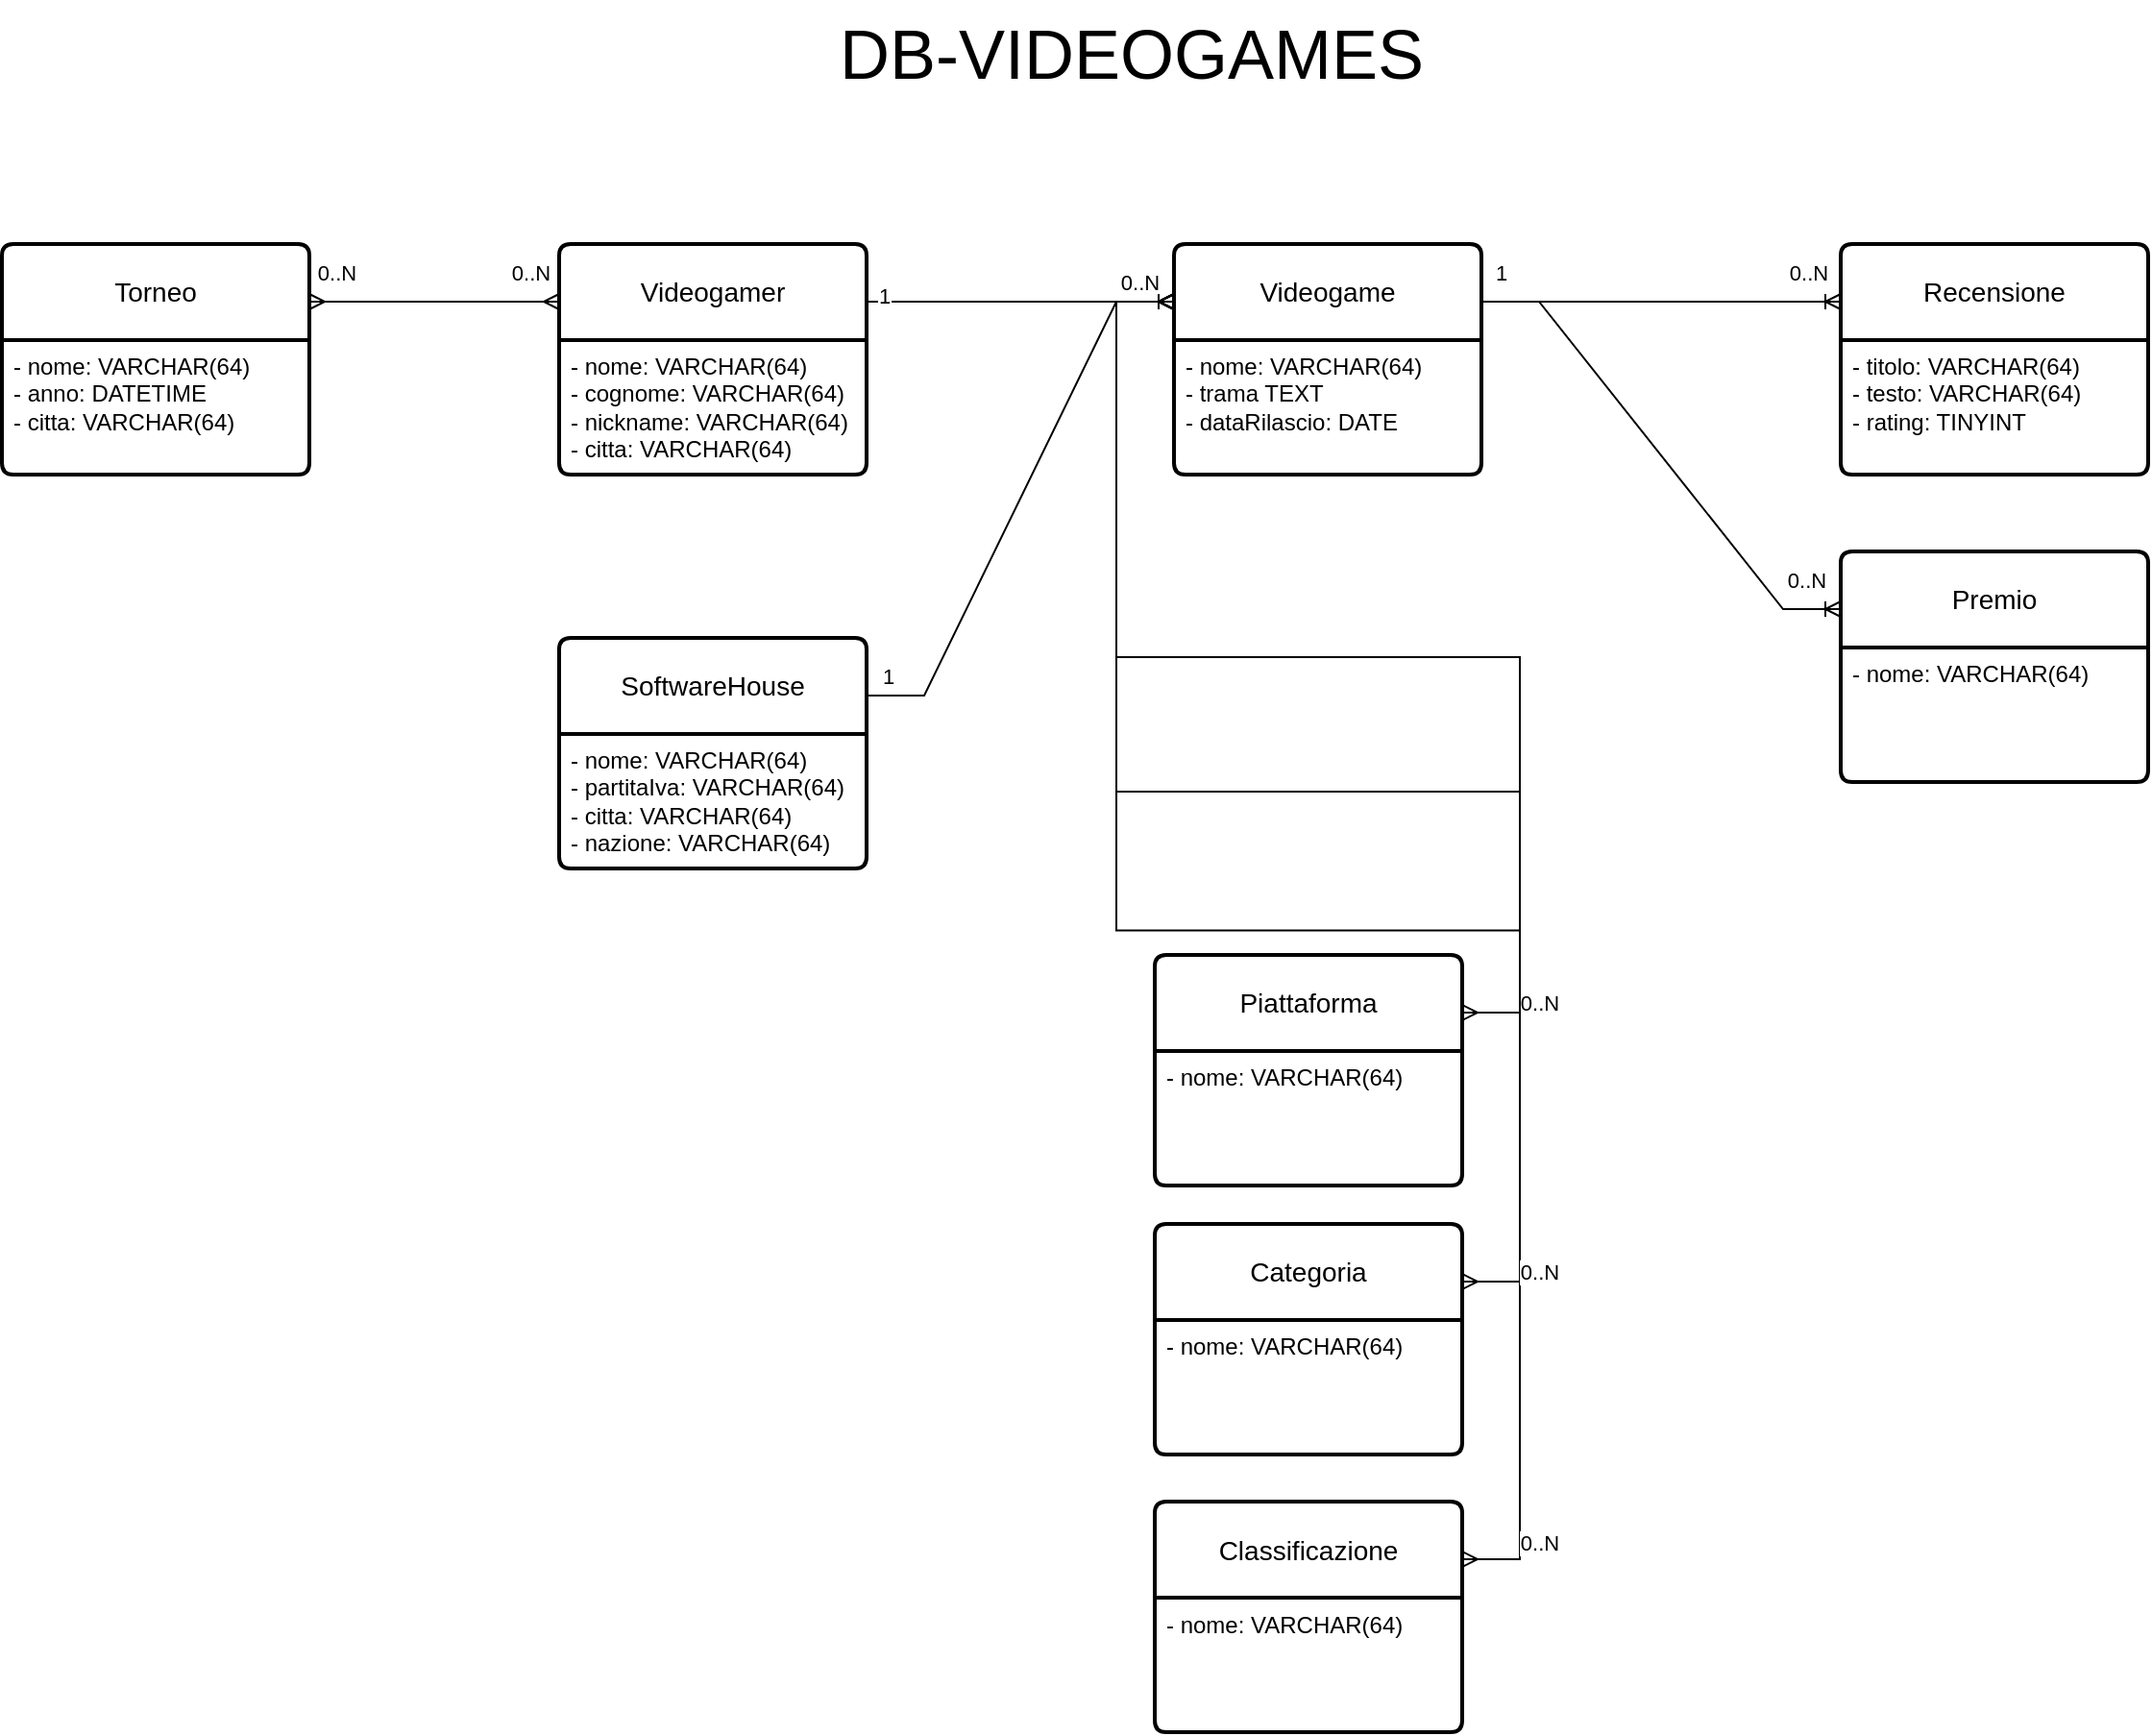 <mxfile version="22.1.3" type="device">
  <diagram name="Pagina-1" id="sS_ePUqS6b2oJtNiCEh-">
    <mxGraphModel dx="3269" dy="1260" grid="1" gridSize="10" guides="1" tooltips="1" connect="1" arrows="1" fold="1" page="1" pageScale="1" pageWidth="827" pageHeight="1169" math="0" shadow="0">
      <root>
        <mxCell id="0" />
        <mxCell id="1" parent="0" />
        <mxCell id="axz_W3k_3GhzBwSs56df-1" value="Videogame" style="swimlane;childLayout=stackLayout;horizontal=1;startSize=50;horizontalStack=0;rounded=1;fontSize=14;fontStyle=0;strokeWidth=2;resizeParent=0;resizeLast=1;shadow=0;dashed=0;align=center;arcSize=4;whiteSpace=wrap;html=1;" vertex="1" parent="1">
          <mxGeometry x="50" y="197" width="160" height="120" as="geometry" />
        </mxCell>
        <mxCell id="axz_W3k_3GhzBwSs56df-2" value="- nome: VARCHAR(64)&lt;br&gt;- trama TEXT&lt;br&gt;- dataRilascio: DATE" style="align=left;strokeColor=none;fillColor=none;spacingLeft=4;fontSize=12;verticalAlign=top;resizable=0;rotatable=0;part=1;html=1;" vertex="1" parent="axz_W3k_3GhzBwSs56df-1">
          <mxGeometry y="50" width="160" height="70" as="geometry" />
        </mxCell>
        <mxCell id="axz_W3k_3GhzBwSs56df-3" value="SoftwareHouse" style="swimlane;childLayout=stackLayout;horizontal=1;startSize=50;horizontalStack=0;rounded=1;fontSize=14;fontStyle=0;strokeWidth=2;resizeParent=0;resizeLast=1;shadow=0;dashed=0;align=center;arcSize=4;whiteSpace=wrap;html=1;" vertex="1" parent="1">
          <mxGeometry x="-270" y="402" width="160" height="120" as="geometry" />
        </mxCell>
        <mxCell id="axz_W3k_3GhzBwSs56df-4" value="- nome: VARCHAR(64)&lt;br&gt;- partitaIva: VARCHAR(64)&lt;br&gt;- citta: VARCHAR(64)&lt;br&gt;- nazione: VARCHAR(64)" style="align=left;strokeColor=none;fillColor=none;spacingLeft=4;fontSize=12;verticalAlign=top;resizable=0;rotatable=0;part=1;html=1;" vertex="1" parent="axz_W3k_3GhzBwSs56df-3">
          <mxGeometry y="50" width="160" height="70" as="geometry" />
        </mxCell>
        <mxCell id="axz_W3k_3GhzBwSs56df-10" value="Piattaforma" style="swimlane;childLayout=stackLayout;horizontal=1;startSize=50;horizontalStack=0;rounded=1;fontSize=14;fontStyle=0;strokeWidth=2;resizeParent=0;resizeLast=1;shadow=0;dashed=0;align=center;arcSize=4;whiteSpace=wrap;html=1;" vertex="1" parent="1">
          <mxGeometry x="40" y="567" width="160" height="120" as="geometry" />
        </mxCell>
        <mxCell id="axz_W3k_3GhzBwSs56df-11" value="- nome: VARCHAR(64)" style="align=left;strokeColor=none;fillColor=none;spacingLeft=4;fontSize=12;verticalAlign=top;resizable=0;rotatable=0;part=1;html=1;" vertex="1" parent="axz_W3k_3GhzBwSs56df-10">
          <mxGeometry y="50" width="160" height="70" as="geometry" />
        </mxCell>
        <mxCell id="axz_W3k_3GhzBwSs56df-15" value="Categoria" style="swimlane;childLayout=stackLayout;horizontal=1;startSize=50;horizontalStack=0;rounded=1;fontSize=14;fontStyle=0;strokeWidth=2;resizeParent=0;resizeLast=1;shadow=0;dashed=0;align=center;arcSize=4;whiteSpace=wrap;html=1;" vertex="1" parent="1">
          <mxGeometry x="40" y="707" width="160" height="120" as="geometry" />
        </mxCell>
        <mxCell id="axz_W3k_3GhzBwSs56df-16" value="- nome: VARCHAR(64)" style="align=left;strokeColor=none;fillColor=none;spacingLeft=4;fontSize=12;verticalAlign=top;resizable=0;rotatable=0;part=1;html=1;" vertex="1" parent="axz_W3k_3GhzBwSs56df-15">
          <mxGeometry y="50" width="160" height="70" as="geometry" />
        </mxCell>
        <mxCell id="axz_W3k_3GhzBwSs56df-18" value="Classificazione" style="swimlane;childLayout=stackLayout;horizontal=1;startSize=50;horizontalStack=0;rounded=1;fontSize=14;fontStyle=0;strokeWidth=2;resizeParent=0;resizeLast=1;shadow=0;dashed=0;align=center;arcSize=4;whiteSpace=wrap;html=1;" vertex="1" parent="1">
          <mxGeometry x="40" y="851.5" width="160" height="120" as="geometry" />
        </mxCell>
        <mxCell id="axz_W3k_3GhzBwSs56df-19" value="- nome: VARCHAR(64)" style="align=left;strokeColor=none;fillColor=none;spacingLeft=4;fontSize=12;verticalAlign=top;resizable=0;rotatable=0;part=1;html=1;" vertex="1" parent="axz_W3k_3GhzBwSs56df-18">
          <mxGeometry y="50" width="160" height="70" as="geometry" />
        </mxCell>
        <mxCell id="axz_W3k_3GhzBwSs56df-20" value="Videogamer" style="swimlane;childLayout=stackLayout;horizontal=1;startSize=50;horizontalStack=0;rounded=1;fontSize=14;fontStyle=0;strokeWidth=2;resizeParent=0;resizeLast=1;shadow=0;dashed=0;align=center;arcSize=4;whiteSpace=wrap;html=1;" vertex="1" parent="1">
          <mxGeometry x="-270" y="197" width="160" height="120" as="geometry" />
        </mxCell>
        <mxCell id="axz_W3k_3GhzBwSs56df-21" value="- nome: VARCHAR(64)&lt;br&gt;- cognome: VARCHAR(64)&lt;br&gt;- nickname: VARCHAR(64)&lt;br&gt;- citta: VARCHAR(64)" style="align=left;strokeColor=none;fillColor=none;spacingLeft=4;fontSize=12;verticalAlign=top;resizable=0;rotatable=0;part=1;html=1;" vertex="1" parent="axz_W3k_3GhzBwSs56df-20">
          <mxGeometry y="50" width="160" height="70" as="geometry" />
        </mxCell>
        <mxCell id="axz_W3k_3GhzBwSs56df-23" value="Torneo" style="swimlane;childLayout=stackLayout;horizontal=1;startSize=50;horizontalStack=0;rounded=1;fontSize=14;fontStyle=0;strokeWidth=2;resizeParent=0;resizeLast=1;shadow=0;dashed=0;align=center;arcSize=4;whiteSpace=wrap;html=1;" vertex="1" parent="1">
          <mxGeometry x="-560" y="197" width="160" height="120" as="geometry" />
        </mxCell>
        <mxCell id="axz_W3k_3GhzBwSs56df-24" value="- nome: VARCHAR(64)&lt;br&gt;- anno: DATETIME&lt;br&gt;- citta: VARCHAR(64)" style="align=left;strokeColor=none;fillColor=none;spacingLeft=4;fontSize=12;verticalAlign=top;resizable=0;rotatable=0;part=1;html=1;" vertex="1" parent="axz_W3k_3GhzBwSs56df-23">
          <mxGeometry y="50" width="160" height="70" as="geometry" />
        </mxCell>
        <mxCell id="axz_W3k_3GhzBwSs56df-25" value="Recensione" style="swimlane;childLayout=stackLayout;horizontal=1;startSize=50;horizontalStack=0;rounded=1;fontSize=14;fontStyle=0;strokeWidth=2;resizeParent=0;resizeLast=1;shadow=0;dashed=0;align=center;arcSize=4;whiteSpace=wrap;html=1;" vertex="1" parent="1">
          <mxGeometry x="397" y="197" width="160" height="120" as="geometry" />
        </mxCell>
        <mxCell id="axz_W3k_3GhzBwSs56df-26" value="- titolo: VARCHAR(64)&lt;br&gt;- testo: VARCHAR(64)&lt;br&gt;- rating: TINYINT" style="align=left;strokeColor=none;fillColor=none;spacingLeft=4;fontSize=12;verticalAlign=top;resizable=0;rotatable=0;part=1;html=1;" vertex="1" parent="axz_W3k_3GhzBwSs56df-25">
          <mxGeometry y="50" width="160" height="70" as="geometry" />
        </mxCell>
        <mxCell id="axz_W3k_3GhzBwSs56df-27" value="Premio" style="swimlane;childLayout=stackLayout;horizontal=1;startSize=50;horizontalStack=0;rounded=1;fontSize=14;fontStyle=0;strokeWidth=2;resizeParent=0;resizeLast=1;shadow=0;dashed=0;align=center;arcSize=4;whiteSpace=wrap;html=1;" vertex="1" parent="1">
          <mxGeometry x="397" y="357" width="160" height="120" as="geometry" />
        </mxCell>
        <mxCell id="axz_W3k_3GhzBwSs56df-28" value="- nome: VARCHAR(64)" style="align=left;strokeColor=none;fillColor=none;spacingLeft=4;fontSize=12;verticalAlign=top;resizable=0;rotatable=0;part=1;html=1;" vertex="1" parent="axz_W3k_3GhzBwSs56df-27">
          <mxGeometry y="50" width="160" height="70" as="geometry" />
        </mxCell>
        <mxCell id="axz_W3k_3GhzBwSs56df-39" value="" style="endArrow=none;html=1;rounded=0;entryX=0;entryY=0.25;entryDx=0;entryDy=0;" edge="1" parent="1" target="axz_W3k_3GhzBwSs56df-1">
          <mxGeometry relative="1" as="geometry">
            <mxPoint x="50" y="227" as="sourcePoint" />
            <mxPoint x="20" y="227" as="targetPoint" />
          </mxGeometry>
        </mxCell>
        <mxCell id="axz_W3k_3GhzBwSs56df-51" value="" style="edgeStyle=entityRelationEdgeStyle;fontSize=12;html=1;endArrow=ERmany;startArrow=ERmany;rounded=0;exitX=1;exitY=0.25;exitDx=0;exitDy=0;entryX=1;entryY=0.25;entryDx=0;entryDy=0;" edge="1" parent="1" source="axz_W3k_3GhzBwSs56df-10">
          <mxGeometry width="100" height="100" relative="1" as="geometry">
            <mxPoint x="210" y="467" as="sourcePoint" />
            <mxPoint x="50" y="227" as="targetPoint" />
          </mxGeometry>
        </mxCell>
        <mxCell id="axz_W3k_3GhzBwSs56df-52" value="0..N&lt;br&gt;" style="edgeLabel;html=1;align=center;verticalAlign=middle;resizable=0;points=[];" vertex="1" connectable="0" parent="axz_W3k_3GhzBwSs56df-51">
          <mxGeometry x="-0.935" y="2" relative="1" as="geometry">
            <mxPoint x="19" y="-3" as="offset" />
          </mxGeometry>
        </mxCell>
        <mxCell id="axz_W3k_3GhzBwSs56df-69" value="" style="edgeStyle=entityRelationEdgeStyle;fontSize=12;html=1;endArrow=ERmany;startArrow=ERmany;rounded=0;exitX=1;exitY=0.25;exitDx=0;exitDy=0;" edge="1" parent="1" source="axz_W3k_3GhzBwSs56df-15">
          <mxGeometry width="100" height="100" relative="1" as="geometry">
            <mxPoint x="-50" y="327" as="sourcePoint" />
            <mxPoint x="50" y="227" as="targetPoint" />
          </mxGeometry>
        </mxCell>
        <mxCell id="axz_W3k_3GhzBwSs56df-71" value="" style="edgeStyle=entityRelationEdgeStyle;fontSize=12;html=1;endArrow=ERmany;startArrow=ERmany;rounded=0;exitX=1;exitY=0.25;exitDx=0;exitDy=0;" edge="1" parent="1" source="axz_W3k_3GhzBwSs56df-18">
          <mxGeometry width="100" height="100" relative="1" as="geometry">
            <mxPoint x="-50" y="327" as="sourcePoint" />
            <mxPoint x="50" y="227" as="targetPoint" />
          </mxGeometry>
        </mxCell>
        <mxCell id="axz_W3k_3GhzBwSs56df-84" value="0..N" style="edgeLabel;html=1;align=center;verticalAlign=middle;resizable=0;points=[];" vertex="1" connectable="0" parent="axz_W3k_3GhzBwSs56df-71">
          <mxGeometry x="-0.868" y="1" relative="1" as="geometry">
            <mxPoint x="11" y="22" as="offset" />
          </mxGeometry>
        </mxCell>
        <mxCell id="axz_W3k_3GhzBwSs56df-74" value="0..N&lt;br&gt;" style="edgeLabel;html=1;align=center;verticalAlign=middle;resizable=0;points=[];" vertex="1" connectable="0" parent="1">
          <mxGeometry x="239.996" y="732" as="geometry" />
        </mxCell>
        <mxCell id="axz_W3k_3GhzBwSs56df-76" value="" style="edgeStyle=entityRelationEdgeStyle;fontSize=12;html=1;endArrow=ERoneToMany;rounded=0;exitX=1;exitY=0.25;exitDx=0;exitDy=0;entryX=0;entryY=0.25;entryDx=0;entryDy=0;" edge="1" parent="1" source="axz_W3k_3GhzBwSs56df-3" target="axz_W3k_3GhzBwSs56df-1">
          <mxGeometry width="100" height="100" relative="1" as="geometry">
            <mxPoint x="-70" y="267" as="sourcePoint" />
            <mxPoint x="30" y="167" as="targetPoint" />
          </mxGeometry>
        </mxCell>
        <mxCell id="axz_W3k_3GhzBwSs56df-77" value="1" style="edgeLabel;html=1;align=center;verticalAlign=middle;resizable=0;points=[];" vertex="1" connectable="0" parent="axz_W3k_3GhzBwSs56df-76">
          <mxGeometry x="-0.874" y="1" relative="1" as="geometry">
            <mxPoint x="-7" y="-9" as="offset" />
          </mxGeometry>
        </mxCell>
        <mxCell id="axz_W3k_3GhzBwSs56df-80" value="0..N" style="edgeLabel;html=1;align=center;verticalAlign=middle;resizable=0;points=[];" vertex="1" connectable="0" parent="axz_W3k_3GhzBwSs56df-76">
          <mxGeometry x="0.865" y="1" relative="1" as="geometry">
            <mxPoint x="1" y="-9" as="offset" />
          </mxGeometry>
        </mxCell>
        <mxCell id="axz_W3k_3GhzBwSs56df-86" value="" style="edgeStyle=entityRelationEdgeStyle;fontSize=12;html=1;endArrow=ERoneToMany;rounded=0;exitX=1;exitY=0.25;exitDx=0;exitDy=0;entryX=0;entryY=0.25;entryDx=0;entryDy=0;" edge="1" parent="1" source="axz_W3k_3GhzBwSs56df-20" target="axz_W3k_3GhzBwSs56df-1">
          <mxGeometry width="100" height="100" relative="1" as="geometry">
            <mxPoint x="-240" y="197" as="sourcePoint" />
            <mxPoint x="-70" y="252" as="targetPoint" />
          </mxGeometry>
        </mxCell>
        <mxCell id="axz_W3k_3GhzBwSs56df-87" value="1" style="edgeLabel;html=1;align=center;verticalAlign=middle;resizable=0;points=[];" vertex="1" connectable="0" parent="axz_W3k_3GhzBwSs56df-86">
          <mxGeometry x="-0.892" y="3" relative="1" as="geometry">
            <mxPoint as="offset" />
          </mxGeometry>
        </mxCell>
        <mxCell id="axz_W3k_3GhzBwSs56df-89" value="" style="edgeStyle=entityRelationEdgeStyle;fontSize=12;html=1;endArrow=ERoneToMany;rounded=0;entryX=0;entryY=0.25;entryDx=0;entryDy=0;exitX=1;exitY=0.25;exitDx=0;exitDy=0;" edge="1" parent="1" source="axz_W3k_3GhzBwSs56df-1" target="axz_W3k_3GhzBwSs56df-25">
          <mxGeometry width="100" height="100" relative="1" as="geometry">
            <mxPoint x="437" y="372" as="sourcePoint" />
            <mxPoint x="250" y="372" as="targetPoint" />
          </mxGeometry>
        </mxCell>
        <mxCell id="axz_W3k_3GhzBwSs56df-90" value="1" style="edgeLabel;html=1;align=center;verticalAlign=middle;resizable=0;points=[];" vertex="1" connectable="0" parent="axz_W3k_3GhzBwSs56df-89">
          <mxGeometry x="-0.818" y="-1" relative="1" as="geometry">
            <mxPoint x="-7" y="-16" as="offset" />
          </mxGeometry>
        </mxCell>
        <mxCell id="axz_W3k_3GhzBwSs56df-92" value="0..N" style="edgeLabel;html=1;align=center;verticalAlign=middle;resizable=0;points=[];" vertex="1" connectable="0" parent="axz_W3k_3GhzBwSs56df-89">
          <mxGeometry x="0.849" relative="1" as="geometry">
            <mxPoint x="-3" y="-15" as="offset" />
          </mxGeometry>
        </mxCell>
        <mxCell id="axz_W3k_3GhzBwSs56df-93" value="" style="edgeStyle=entityRelationEdgeStyle;fontSize=12;html=1;endArrow=ERoneToMany;rounded=0;entryX=0;entryY=0.25;entryDx=0;entryDy=0;exitX=1;exitY=0.25;exitDx=0;exitDy=0;" edge="1" parent="1" source="axz_W3k_3GhzBwSs56df-1" target="axz_W3k_3GhzBwSs56df-27">
          <mxGeometry width="100" height="100" relative="1" as="geometry">
            <mxPoint x="220" y="232" as="sourcePoint" />
            <mxPoint x="340" y="292" as="targetPoint" />
          </mxGeometry>
        </mxCell>
        <mxCell id="axz_W3k_3GhzBwSs56df-94" value="0..N" style="edgeLabel;html=1;align=center;verticalAlign=middle;resizable=0;points=[];" vertex="1" connectable="0" parent="axz_W3k_3GhzBwSs56df-93">
          <mxGeometry x="0.863" y="1" relative="1" as="geometry">
            <mxPoint y="-14" as="offset" />
          </mxGeometry>
        </mxCell>
        <mxCell id="axz_W3k_3GhzBwSs56df-99" value="" style="edgeStyle=entityRelationEdgeStyle;fontSize=12;html=1;endArrow=ERmany;startArrow=ERmany;rounded=0;exitX=1;exitY=0.25;exitDx=0;exitDy=0;entryX=0;entryY=0.25;entryDx=0;entryDy=0;" edge="1" parent="1" source="axz_W3k_3GhzBwSs56df-23" target="axz_W3k_3GhzBwSs56df-20">
          <mxGeometry width="100" height="100" relative="1" as="geometry">
            <mxPoint x="-520" y="172" as="sourcePoint" />
            <mxPoint x="-420" y="72" as="targetPoint" />
          </mxGeometry>
        </mxCell>
        <mxCell id="axz_W3k_3GhzBwSs56df-101" value="0..N" style="edgeLabel;html=1;align=center;verticalAlign=middle;resizable=0;points=[];" vertex="1" connectable="0" parent="axz_W3k_3GhzBwSs56df-99">
          <mxGeometry x="-0.788" y="3" relative="1" as="geometry">
            <mxPoint y="-12" as="offset" />
          </mxGeometry>
        </mxCell>
        <mxCell id="axz_W3k_3GhzBwSs56df-102" value="0..N" style="edgeLabel;html=1;align=center;verticalAlign=middle;resizable=0;points=[];" vertex="1" connectable="0" parent="axz_W3k_3GhzBwSs56df-99">
          <mxGeometry x="0.767" relative="1" as="geometry">
            <mxPoint y="-15" as="offset" />
          </mxGeometry>
        </mxCell>
        <mxCell id="axz_W3k_3GhzBwSs56df-103" value="&lt;font style=&quot;font-size: 36px;&quot;&gt;DB-VIDEOGAMES&lt;/font&gt;" style="text;strokeColor=none;fillColor=none;spacingLeft=4;spacingRight=4;overflow=hidden;rotatable=0;points=[[0,0.5],[1,0.5]];portConstraint=eastwest;fontSize=12;whiteSpace=wrap;html=1;" vertex="1" parent="1">
          <mxGeometry x="-130" y="70" width="390" height="60" as="geometry" />
        </mxCell>
      </root>
    </mxGraphModel>
  </diagram>
</mxfile>
